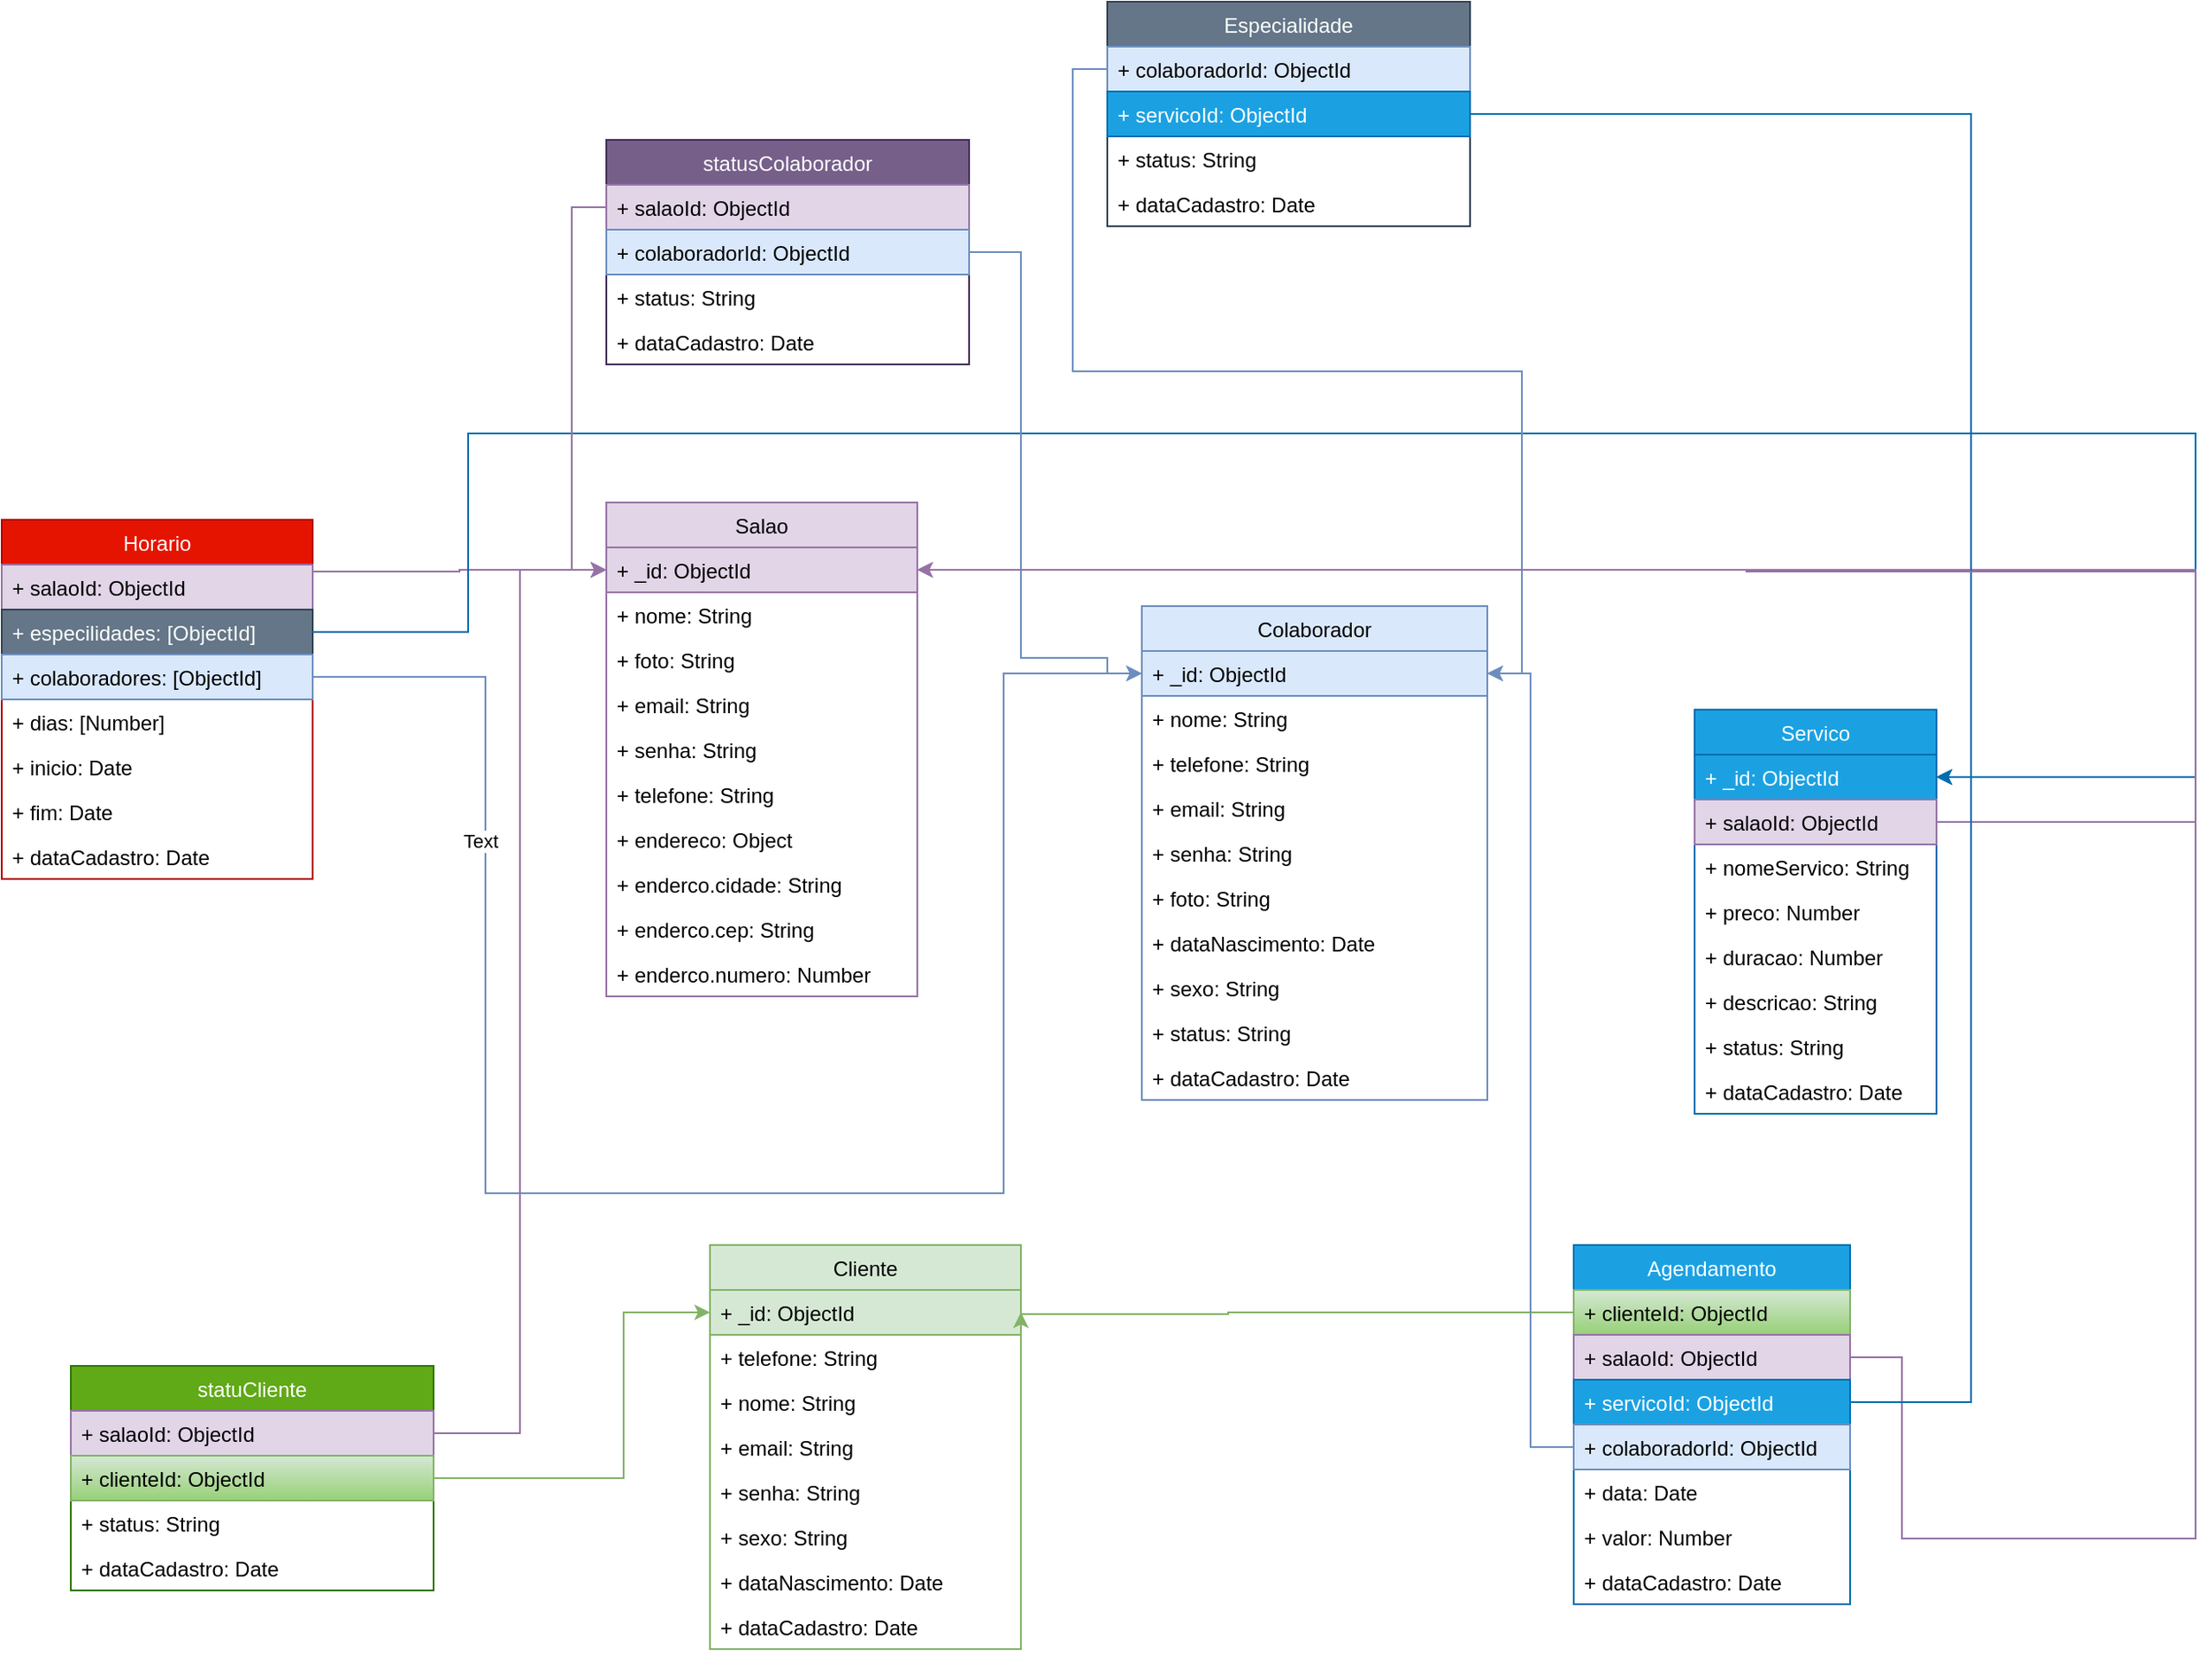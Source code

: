 <mxfile>
    <diagram id="EwVbsH7dW5KikCR3kVxV" name="Page-1">
        <mxGraphModel dx="1241" dy="1969" grid="1" gridSize="10" guides="1" tooltips="1" connect="1" arrows="1" fold="1" page="1" pageScale="1" pageWidth="827" pageHeight="1169" math="0" shadow="0">
            <root>
                <mxCell id="0"/>
                <mxCell id="1" parent="0"/>
                <mxCell id="p_25bIEe7p3wB8haiujU-1" value="Salao" style="swimlane;fontStyle=0;childLayout=stackLayout;horizontal=1;startSize=26;fillColor=#e1d5e7;horizontalStack=0;resizeParent=1;resizeParentMax=0;resizeLast=0;collapsible=1;marginBottom=0;strokeColor=#9673a6;" parent="1" vertex="1">
                    <mxGeometry x="-440" y="90" width="180" height="286" as="geometry"/>
                </mxCell>
                <mxCell id="p_25bIEe7p3wB8haiujU-2" value="+ _id: ObjectId" style="text;strokeColor=#9673a6;fillColor=#e1d5e7;align=left;verticalAlign=top;spacingLeft=4;spacingRight=4;overflow=hidden;rotatable=0;points=[[0,0.5],[1,0.5]];portConstraint=eastwest;" parent="p_25bIEe7p3wB8haiujU-1" vertex="1">
                    <mxGeometry y="26" width="180" height="26" as="geometry"/>
                </mxCell>
                <mxCell id="p_25bIEe7p3wB8haiujU-3" value="+ nome: String" style="text;strokeColor=none;fillColor=none;align=left;verticalAlign=top;spacingLeft=4;spacingRight=4;overflow=hidden;rotatable=0;points=[[0,0.5],[1,0.5]];portConstraint=eastwest;" parent="p_25bIEe7p3wB8haiujU-1" vertex="1">
                    <mxGeometry y="52" width="180" height="26" as="geometry"/>
                </mxCell>
                <mxCell id="p_25bIEe7p3wB8haiujU-4" value="+ foto: String" style="text;strokeColor=none;fillColor=none;align=left;verticalAlign=top;spacingLeft=4;spacingRight=4;overflow=hidden;rotatable=0;points=[[0,0.5],[1,0.5]];portConstraint=eastwest;" parent="p_25bIEe7p3wB8haiujU-1" vertex="1">
                    <mxGeometry y="78" width="180" height="26" as="geometry"/>
                </mxCell>
                <mxCell id="p_25bIEe7p3wB8haiujU-6" value="+ email: String" style="text;strokeColor=none;fillColor=none;align=left;verticalAlign=top;spacingLeft=4;spacingRight=4;overflow=hidden;rotatable=0;points=[[0,0.5],[1,0.5]];portConstraint=eastwest;" parent="p_25bIEe7p3wB8haiujU-1" vertex="1">
                    <mxGeometry y="104" width="180" height="26" as="geometry"/>
                </mxCell>
                <mxCell id="p_25bIEe7p3wB8haiujU-7" value="+ senha: String" style="text;strokeColor=none;fillColor=none;align=left;verticalAlign=top;spacingLeft=4;spacingRight=4;overflow=hidden;rotatable=0;points=[[0,0.5],[1,0.5]];portConstraint=eastwest;" parent="p_25bIEe7p3wB8haiujU-1" vertex="1">
                    <mxGeometry y="130" width="180" height="26" as="geometry"/>
                </mxCell>
                <mxCell id="p_25bIEe7p3wB8haiujU-8" value="+ telefone: String" style="text;strokeColor=none;fillColor=none;align=left;verticalAlign=top;spacingLeft=4;spacingRight=4;overflow=hidden;rotatable=0;points=[[0,0.5],[1,0.5]];portConstraint=eastwest;" parent="p_25bIEe7p3wB8haiujU-1" vertex="1">
                    <mxGeometry y="156" width="180" height="26" as="geometry"/>
                </mxCell>
                <mxCell id="p_25bIEe7p3wB8haiujU-9" value="+ endereco: Object" style="text;strokeColor=none;fillColor=none;align=left;verticalAlign=top;spacingLeft=4;spacingRight=4;overflow=hidden;rotatable=0;points=[[0,0.5],[1,0.5]];portConstraint=eastwest;" parent="p_25bIEe7p3wB8haiujU-1" vertex="1">
                    <mxGeometry y="182" width="180" height="26" as="geometry"/>
                </mxCell>
                <mxCell id="p_25bIEe7p3wB8haiujU-10" value="+ enderco.cidade: String" style="text;strokeColor=none;fillColor=none;align=left;verticalAlign=top;spacingLeft=4;spacingRight=4;overflow=hidden;rotatable=0;points=[[0,0.5],[1,0.5]];portConstraint=eastwest;" parent="p_25bIEe7p3wB8haiujU-1" vertex="1">
                    <mxGeometry y="208" width="180" height="26" as="geometry"/>
                </mxCell>
                <mxCell id="p_25bIEe7p3wB8haiujU-12" value="+ enderco.cep: String" style="text;strokeColor=none;fillColor=none;align=left;verticalAlign=top;spacingLeft=4;spacingRight=4;overflow=hidden;rotatable=0;points=[[0,0.5],[1,0.5]];portConstraint=eastwest;" parent="p_25bIEe7p3wB8haiujU-1" vertex="1">
                    <mxGeometry y="234" width="180" height="26" as="geometry"/>
                </mxCell>
                <mxCell id="p_25bIEe7p3wB8haiujU-13" value="+ enderco.numero: Number" style="text;strokeColor=none;fillColor=none;align=left;verticalAlign=top;spacingLeft=4;spacingRight=4;overflow=hidden;rotatable=0;points=[[0,0.5],[1,0.5]];portConstraint=eastwest;" parent="p_25bIEe7p3wB8haiujU-1" vertex="1">
                    <mxGeometry y="260" width="180" height="26" as="geometry"/>
                </mxCell>
                <mxCell id="p_25bIEe7p3wB8haiujU-18" value="Colaborador" style="swimlane;fontStyle=0;childLayout=stackLayout;horizontal=1;startSize=26;fillColor=#dae8fc;horizontalStack=0;resizeParent=1;resizeParentMax=0;resizeLast=0;collapsible=1;marginBottom=0;strokeColor=#6c8ebf;" parent="1" vertex="1">
                    <mxGeometry x="-130" y="150" width="200" height="286" as="geometry"/>
                </mxCell>
                <mxCell id="p_25bIEe7p3wB8haiujU-19" value="+ _id: ObjectId" style="text;strokeColor=#6c8ebf;fillColor=#dae8fc;align=left;verticalAlign=top;spacingLeft=4;spacingRight=4;overflow=hidden;rotatable=0;points=[[0,0.5],[1,0.5]];portConstraint=eastwest;" parent="p_25bIEe7p3wB8haiujU-18" vertex="1">
                    <mxGeometry y="26" width="200" height="26" as="geometry"/>
                </mxCell>
                <mxCell id="p_25bIEe7p3wB8haiujU-20" value="+ nome: String" style="text;strokeColor=none;fillColor=none;align=left;verticalAlign=top;spacingLeft=4;spacingRight=4;overflow=hidden;rotatable=0;points=[[0,0.5],[1,0.5]];portConstraint=eastwest;" parent="p_25bIEe7p3wB8haiujU-18" vertex="1">
                    <mxGeometry y="52" width="200" height="26" as="geometry"/>
                </mxCell>
                <mxCell id="p_25bIEe7p3wB8haiujU-21" value="+ telefone: String" style="text;strokeColor=none;fillColor=none;align=left;verticalAlign=top;spacingLeft=4;spacingRight=4;overflow=hidden;rotatable=0;points=[[0,0.5],[1,0.5]];portConstraint=eastwest;" parent="p_25bIEe7p3wB8haiujU-18" vertex="1">
                    <mxGeometry y="78" width="200" height="26" as="geometry"/>
                </mxCell>
                <mxCell id="p_25bIEe7p3wB8haiujU-22" value="+ email: String" style="text;strokeColor=none;fillColor=none;align=left;verticalAlign=top;spacingLeft=4;spacingRight=4;overflow=hidden;rotatable=0;points=[[0,0.5],[1,0.5]];portConstraint=eastwest;" parent="p_25bIEe7p3wB8haiujU-18" vertex="1">
                    <mxGeometry y="104" width="200" height="26" as="geometry"/>
                </mxCell>
                <mxCell id="p_25bIEe7p3wB8haiujU-23" value="+ senha: String" style="text;strokeColor=none;fillColor=none;align=left;verticalAlign=top;spacingLeft=4;spacingRight=4;overflow=hidden;rotatable=0;points=[[0,0.5],[1,0.5]];portConstraint=eastwest;" parent="p_25bIEe7p3wB8haiujU-18" vertex="1">
                    <mxGeometry y="130" width="200" height="26" as="geometry"/>
                </mxCell>
                <mxCell id="p_25bIEe7p3wB8haiujU-24" value="+ foto: String" style="text;strokeColor=none;fillColor=none;align=left;verticalAlign=top;spacingLeft=4;spacingRight=4;overflow=hidden;rotatable=0;points=[[0,0.5],[1,0.5]];portConstraint=eastwest;" parent="p_25bIEe7p3wB8haiujU-18" vertex="1">
                    <mxGeometry y="156" width="200" height="26" as="geometry"/>
                </mxCell>
                <mxCell id="p_25bIEe7p3wB8haiujU-25" value="+ dataNascimento: Date" style="text;strokeColor=none;fillColor=none;align=left;verticalAlign=top;spacingLeft=4;spacingRight=4;overflow=hidden;rotatable=0;points=[[0,0.5],[1,0.5]];portConstraint=eastwest;" parent="p_25bIEe7p3wB8haiujU-18" vertex="1">
                    <mxGeometry y="182" width="200" height="26" as="geometry"/>
                </mxCell>
                <mxCell id="p_25bIEe7p3wB8haiujU-26" value="+ sexo: String" style="text;strokeColor=none;fillColor=none;align=left;verticalAlign=top;spacingLeft=4;spacingRight=4;overflow=hidden;rotatable=0;points=[[0,0.5],[1,0.5]];portConstraint=eastwest;" parent="p_25bIEe7p3wB8haiujU-18" vertex="1">
                    <mxGeometry y="208" width="200" height="26" as="geometry"/>
                </mxCell>
                <mxCell id="p_25bIEe7p3wB8haiujU-27" value="+ status: String" style="text;strokeColor=none;fillColor=none;align=left;verticalAlign=top;spacingLeft=4;spacingRight=4;overflow=hidden;rotatable=0;points=[[0,0.5],[1,0.5]];portConstraint=eastwest;" parent="p_25bIEe7p3wB8haiujU-18" vertex="1">
                    <mxGeometry y="234" width="200" height="26" as="geometry"/>
                </mxCell>
                <mxCell id="p_25bIEe7p3wB8haiujU-36" value="+ dataCadastro: Date" style="text;strokeColor=none;fillColor=none;align=left;verticalAlign=top;spacingLeft=4;spacingRight=4;overflow=hidden;rotatable=0;points=[[0,0.5],[1,0.5]];portConstraint=eastwest;" parent="p_25bIEe7p3wB8haiujU-18" vertex="1">
                    <mxGeometry y="260" width="200" height="26" as="geometry"/>
                </mxCell>
                <mxCell id="p_25bIEe7p3wB8haiujU-38" value="Servico" style="swimlane;fontStyle=0;childLayout=stackLayout;horizontal=1;startSize=26;fillColor=#1ba1e2;horizontalStack=0;resizeParent=1;resizeParentMax=0;resizeLast=0;collapsible=1;marginBottom=0;strokeColor=#006EAF;fontColor=#ffffff;" parent="1" vertex="1">
                    <mxGeometry x="190" y="210" width="140" height="234" as="geometry"/>
                </mxCell>
                <mxCell id="p_25bIEe7p3wB8haiujU-39" value="+ _id: ObjectId" style="text;strokeColor=#006EAF;fillColor=#1ba1e2;align=left;verticalAlign=top;spacingLeft=4;spacingRight=4;overflow=hidden;rotatable=0;points=[[0,0.5],[1,0.5]];portConstraint=eastwest;fontColor=#ffffff;" parent="p_25bIEe7p3wB8haiujU-38" vertex="1">
                    <mxGeometry y="26" width="140" height="26" as="geometry"/>
                </mxCell>
                <mxCell id="p_25bIEe7p3wB8haiujU-40" value="+ salaoId: ObjectId" style="text;strokeColor=#9673a6;fillColor=#e1d5e7;align=left;verticalAlign=top;spacingLeft=4;spacingRight=4;overflow=hidden;rotatable=0;points=[[0,0.5],[1,0.5]];portConstraint=eastwest;" parent="p_25bIEe7p3wB8haiujU-38" vertex="1">
                    <mxGeometry y="52" width="140" height="26" as="geometry"/>
                </mxCell>
                <mxCell id="p_25bIEe7p3wB8haiujU-41" value="+ nomeServico: String" style="text;strokeColor=none;fillColor=none;align=left;verticalAlign=top;spacingLeft=4;spacingRight=4;overflow=hidden;rotatable=0;points=[[0,0.5],[1,0.5]];portConstraint=eastwest;" parent="p_25bIEe7p3wB8haiujU-38" vertex="1">
                    <mxGeometry y="78" width="140" height="26" as="geometry"/>
                </mxCell>
                <mxCell id="p_25bIEe7p3wB8haiujU-42" value="+ preco: Number" style="text;strokeColor=none;fillColor=none;align=left;verticalAlign=top;spacingLeft=4;spacingRight=4;overflow=hidden;rotatable=0;points=[[0,0.5],[1,0.5]];portConstraint=eastwest;" parent="p_25bIEe7p3wB8haiujU-38" vertex="1">
                    <mxGeometry y="104" width="140" height="26" as="geometry"/>
                </mxCell>
                <mxCell id="p_25bIEe7p3wB8haiujU-43" value="+ duracao: Number" style="text;strokeColor=none;fillColor=none;align=left;verticalAlign=top;spacingLeft=4;spacingRight=4;overflow=hidden;rotatable=0;points=[[0,0.5],[1,0.5]];portConstraint=eastwest;" parent="p_25bIEe7p3wB8haiujU-38" vertex="1">
                    <mxGeometry y="130" width="140" height="26" as="geometry"/>
                </mxCell>
                <mxCell id="p_25bIEe7p3wB8haiujU-46" value="+ descricao: String" style="text;strokeColor=none;fillColor=none;align=left;verticalAlign=top;spacingLeft=4;spacingRight=4;overflow=hidden;rotatable=0;points=[[0,0.5],[1,0.5]];portConstraint=eastwest;" parent="p_25bIEe7p3wB8haiujU-38" vertex="1">
                    <mxGeometry y="156" width="140" height="26" as="geometry"/>
                </mxCell>
                <mxCell id="p_25bIEe7p3wB8haiujU-47" value="+ status: String" style="text;strokeColor=none;fillColor=none;align=left;verticalAlign=top;spacingLeft=4;spacingRight=4;overflow=hidden;rotatable=0;points=[[0,0.5],[1,0.5]];portConstraint=eastwest;" parent="p_25bIEe7p3wB8haiujU-38" vertex="1">
                    <mxGeometry y="182" width="140" height="26" as="geometry"/>
                </mxCell>
                <mxCell id="p_25bIEe7p3wB8haiujU-48" value="+ dataCadastro: Date" style="text;strokeColor=none;fillColor=none;align=left;verticalAlign=top;spacingLeft=4;spacingRight=4;overflow=hidden;rotatable=0;points=[[0,0.5],[1,0.5]];portConstraint=eastwest;" parent="p_25bIEe7p3wB8haiujU-38" vertex="1">
                    <mxGeometry y="208" width="140" height="26" as="geometry"/>
                </mxCell>
                <mxCell id="p_25bIEe7p3wB8haiujU-49" value="Horario" style="swimlane;fontStyle=0;childLayout=stackLayout;horizontal=1;startSize=26;fillColor=#e51400;horizontalStack=0;resizeParent=1;resizeParentMax=0;resizeLast=0;collapsible=1;marginBottom=0;strokeColor=#B20000;fontColor=#ffffff;" parent="1" vertex="1">
                    <mxGeometry x="-790" y="100" width="180" height="208" as="geometry"/>
                </mxCell>
                <mxCell id="p_25bIEe7p3wB8haiujU-50" value="+ salaoId: ObjectId" style="text;strokeColor=#9673a6;fillColor=#e1d5e7;align=left;verticalAlign=top;spacingLeft=4;spacingRight=4;overflow=hidden;rotatable=0;points=[[0,0.5],[1,0.5]];portConstraint=eastwest;" parent="p_25bIEe7p3wB8haiujU-49" vertex="1">
                    <mxGeometry y="26" width="180" height="26" as="geometry"/>
                </mxCell>
                <mxCell id="p_25bIEe7p3wB8haiujU-51" value="+ especilidades: [ObjectId]" style="text;strokeColor=#314354;fillColor=#647687;align=left;verticalAlign=top;spacingLeft=4;spacingRight=4;overflow=hidden;rotatable=0;points=[[0,0.5],[1,0.5]];portConstraint=eastwest;fontColor=#ffffff;" parent="p_25bIEe7p3wB8haiujU-49" vertex="1">
                    <mxGeometry y="52" width="180" height="26" as="geometry"/>
                </mxCell>
                <mxCell id="p_25bIEe7p3wB8haiujU-52" value="+ colaboradores: [ObjectId]" style="text;strokeColor=#6c8ebf;fillColor=#dae8fc;align=left;verticalAlign=top;spacingLeft=4;spacingRight=4;overflow=hidden;rotatable=0;points=[[0,0.5],[1,0.5]];portConstraint=eastwest;" parent="p_25bIEe7p3wB8haiujU-49" vertex="1">
                    <mxGeometry y="78" width="180" height="26" as="geometry"/>
                </mxCell>
                <mxCell id="p_25bIEe7p3wB8haiujU-53" value="+ dias: [Number]" style="text;strokeColor=none;fillColor=none;align=left;verticalAlign=top;spacingLeft=4;spacingRight=4;overflow=hidden;rotatable=0;points=[[0,0.5],[1,0.5]];portConstraint=eastwest;" parent="p_25bIEe7p3wB8haiujU-49" vertex="1">
                    <mxGeometry y="104" width="180" height="26" as="geometry"/>
                </mxCell>
                <mxCell id="p_25bIEe7p3wB8haiujU-54" value="+ inicio: Date" style="text;strokeColor=none;fillColor=none;align=left;verticalAlign=top;spacingLeft=4;spacingRight=4;overflow=hidden;rotatable=0;points=[[0,0.5],[1,0.5]];portConstraint=eastwest;" parent="p_25bIEe7p3wB8haiujU-49" vertex="1">
                    <mxGeometry y="130" width="180" height="26" as="geometry"/>
                </mxCell>
                <mxCell id="p_25bIEe7p3wB8haiujU-55" value="+ fim: Date" style="text;strokeColor=none;fillColor=none;align=left;verticalAlign=top;spacingLeft=4;spacingRight=4;overflow=hidden;rotatable=0;points=[[0,0.5],[1,0.5]];portConstraint=eastwest;" parent="p_25bIEe7p3wB8haiujU-49" vertex="1">
                    <mxGeometry y="156" width="180" height="26" as="geometry"/>
                </mxCell>
                <mxCell id="p_25bIEe7p3wB8haiujU-56" value="+ dataCadastro: Date" style="text;strokeColor=none;fillColor=none;align=left;verticalAlign=top;spacingLeft=4;spacingRight=4;overflow=hidden;rotatable=0;points=[[0,0.5],[1,0.5]];portConstraint=eastwest;" parent="p_25bIEe7p3wB8haiujU-49" vertex="1">
                    <mxGeometry y="182" width="180" height="26" as="geometry"/>
                </mxCell>
                <mxCell id="p_25bIEe7p3wB8haiujU-58" style="edgeStyle=orthogonalEdgeStyle;rounded=0;orthogonalLoop=1;jettySize=auto;html=1;exitX=1;exitY=0.5;exitDx=0;exitDy=0;entryX=0;entryY=0.5;entryDx=0;entryDy=0;fillColor=#e1d5e7;strokeColor=#9673a6;" parent="1" source="p_25bIEe7p3wB8haiujU-50" target="p_25bIEe7p3wB8haiujU-2" edge="1">
                    <mxGeometry relative="1" as="geometry">
                        <Array as="points">
                            <mxPoint x="-610" y="130"/>
                            <mxPoint x="-525" y="130"/>
                        </Array>
                    </mxGeometry>
                </mxCell>
                <mxCell id="p_25bIEe7p3wB8haiujU-59" style="edgeStyle=orthogonalEdgeStyle;rounded=0;orthogonalLoop=1;jettySize=auto;html=1;exitX=1;exitY=0.5;exitDx=0;exitDy=0;fillColor=#1ba1e2;strokeColor=#006EAF;" parent="1" source="p_25bIEe7p3wB8haiujU-51" target="p_25bIEe7p3wB8haiujU-39" edge="1">
                    <mxGeometry relative="1" as="geometry">
                        <Array as="points">
                            <mxPoint x="-520" y="165"/>
                            <mxPoint x="-520" y="50"/>
                            <mxPoint x="480" y="50"/>
                            <mxPoint x="480" y="249"/>
                        </Array>
                        <mxPoint x="330" y="249" as="targetPoint"/>
                    </mxGeometry>
                </mxCell>
                <mxCell id="p_25bIEe7p3wB8haiujU-60" style="edgeStyle=orthogonalEdgeStyle;rounded=0;orthogonalLoop=1;jettySize=auto;html=1;exitX=1;exitY=0.5;exitDx=0;exitDy=0;entryX=0;entryY=0.5;entryDx=0;entryDy=0;fillColor=#dae8fc;strokeColor=#6c8ebf;" parent="1" source="p_25bIEe7p3wB8haiujU-52" target="p_25bIEe7p3wB8haiujU-19" edge="1">
                    <mxGeometry relative="1" as="geometry">
                        <Array as="points">
                            <mxPoint x="-510" y="191"/>
                            <mxPoint x="-510" y="490"/>
                            <mxPoint x="-210" y="490"/>
                            <mxPoint x="-210" y="189"/>
                        </Array>
                    </mxGeometry>
                </mxCell>
                <mxCell id="33FXc2cakq6Kvo1XXOTE-9" value="Text" style="edgeLabel;html=1;align=center;verticalAlign=middle;resizable=0;points=[];" parent="p_25bIEe7p3wB8haiujU-60" vertex="1" connectable="0">
                    <mxGeometry x="-0.64" y="-3" relative="1" as="geometry">
                        <mxPoint as="offset"/>
                    </mxGeometry>
                </mxCell>
                <mxCell id="p_25bIEe7p3wB8haiujU-61" style="edgeStyle=orthogonalEdgeStyle;rounded=0;orthogonalLoop=1;jettySize=auto;html=1;entryX=1;entryY=0.5;entryDx=0;entryDy=0;fillColor=#e1d5e7;strokeColor=#9673a6;exitX=1;exitY=0.5;exitDx=0;exitDy=0;" parent="1" source="p_25bIEe7p3wB8haiujU-40" target="p_25bIEe7p3wB8haiujU-2" edge="1">
                    <mxGeometry relative="1" as="geometry">
                        <Array as="points">
                            <mxPoint x="480" y="275"/>
                            <mxPoint x="480" y="129"/>
                        </Array>
                        <mxPoint x="380" y="290" as="sourcePoint"/>
                    </mxGeometry>
                </mxCell>
                <mxCell id="p_25bIEe7p3wB8haiujU-62" value="statusColaborador" style="swimlane;fontStyle=0;childLayout=stackLayout;horizontal=1;startSize=26;fillColor=#76608a;horizontalStack=0;resizeParent=1;resizeParentMax=0;resizeLast=0;collapsible=1;marginBottom=0;fontColor=#ffffff;strokeColor=#432D57;" parent="1" vertex="1">
                    <mxGeometry x="-440" y="-120" width="210" height="130" as="geometry"/>
                </mxCell>
                <mxCell id="p_25bIEe7p3wB8haiujU-63" value="+ salaoId: ObjectId" style="text;strokeColor=#9673a6;fillColor=#e1d5e7;align=left;verticalAlign=top;spacingLeft=4;spacingRight=4;overflow=hidden;rotatable=0;points=[[0,0.5],[1,0.5]];portConstraint=eastwest;" parent="p_25bIEe7p3wB8haiujU-62" vertex="1">
                    <mxGeometry y="26" width="210" height="26" as="geometry"/>
                </mxCell>
                <mxCell id="p_25bIEe7p3wB8haiujU-64" value="+ colaboradorId: ObjectId" style="text;strokeColor=#6c8ebf;fillColor=#dae8fc;align=left;verticalAlign=top;spacingLeft=4;spacingRight=4;overflow=hidden;rotatable=0;points=[[0,0.5],[1,0.5]];portConstraint=eastwest;" parent="p_25bIEe7p3wB8haiujU-62" vertex="1">
                    <mxGeometry y="52" width="210" height="26" as="geometry"/>
                </mxCell>
                <mxCell id="p_25bIEe7p3wB8haiujU-65" value="+ status: String" style="text;strokeColor=none;fillColor=none;align=left;verticalAlign=top;spacingLeft=4;spacingRight=4;overflow=hidden;rotatable=0;points=[[0,0.5],[1,0.5]];portConstraint=eastwest;" parent="p_25bIEe7p3wB8haiujU-62" vertex="1">
                    <mxGeometry y="78" width="210" height="26" as="geometry"/>
                </mxCell>
                <mxCell id="p_25bIEe7p3wB8haiujU-67" value="+ dataCadastro: Date" style="text;strokeColor=none;fillColor=none;align=left;verticalAlign=top;spacingLeft=4;spacingRight=4;overflow=hidden;rotatable=0;points=[[0,0.5],[1,0.5]];portConstraint=eastwest;" parent="p_25bIEe7p3wB8haiujU-62" vertex="1">
                    <mxGeometry y="104" width="210" height="26" as="geometry"/>
                </mxCell>
                <mxCell id="p_25bIEe7p3wB8haiujU-68" style="edgeStyle=orthogonalEdgeStyle;rounded=0;orthogonalLoop=1;jettySize=auto;html=1;exitX=0;exitY=0.5;exitDx=0;exitDy=0;entryX=0;entryY=0.5;entryDx=0;entryDy=0;fillColor=#e1d5e7;strokeColor=#9673a6;" parent="1" source="p_25bIEe7p3wB8haiujU-63" target="p_25bIEe7p3wB8haiujU-2" edge="1">
                    <mxGeometry relative="1" as="geometry"/>
                </mxCell>
                <mxCell id="p_25bIEe7p3wB8haiujU-69" style="edgeStyle=orthogonalEdgeStyle;rounded=0;orthogonalLoop=1;jettySize=auto;html=1;exitX=1;exitY=0.5;exitDx=0;exitDy=0;entryX=0;entryY=0.5;entryDx=0;entryDy=0;fillColor=#dae8fc;strokeColor=#6c8ebf;" parent="1" source="p_25bIEe7p3wB8haiujU-62" target="p_25bIEe7p3wB8haiujU-19" edge="1">
                    <mxGeometry relative="1" as="geometry">
                        <Array as="points">
                            <mxPoint x="-200" y="-55"/>
                            <mxPoint x="-200" y="180"/>
                            <mxPoint x="-150" y="180"/>
                        </Array>
                    </mxGeometry>
                </mxCell>
                <mxCell id="p_25bIEe7p3wB8haiujU-70" value="Especialidade" style="swimlane;fontStyle=0;childLayout=stackLayout;horizontal=1;startSize=26;fillColor=#647687;horizontalStack=0;resizeParent=1;resizeParentMax=0;resizeLast=0;collapsible=1;marginBottom=0;fontColor=#ffffff;strokeColor=#314354;" parent="1" vertex="1">
                    <mxGeometry x="-150" y="-200" width="210" height="130" as="geometry"/>
                </mxCell>
                <mxCell id="p_25bIEe7p3wB8haiujU-71" value="+ colaboradorId: ObjectId" style="text;strokeColor=#6c8ebf;fillColor=#dae8fc;align=left;verticalAlign=top;spacingLeft=4;spacingRight=4;overflow=hidden;rotatable=0;points=[[0,0.5],[1,0.5]];portConstraint=eastwest;" parent="p_25bIEe7p3wB8haiujU-70" vertex="1">
                    <mxGeometry y="26" width="210" height="26" as="geometry"/>
                </mxCell>
                <mxCell id="p_25bIEe7p3wB8haiujU-72" value="+ servicoId: ObjectId" style="text;strokeColor=#006EAF;fillColor=#1ba1e2;align=left;verticalAlign=top;spacingLeft=4;spacingRight=4;overflow=hidden;rotatable=0;points=[[0,0.5],[1,0.5]];portConstraint=eastwest;fontColor=#ffffff;" parent="p_25bIEe7p3wB8haiujU-70" vertex="1">
                    <mxGeometry y="52" width="210" height="26" as="geometry"/>
                </mxCell>
                <mxCell id="p_25bIEe7p3wB8haiujU-73" value="+ status: String" style="text;strokeColor=none;fillColor=none;align=left;verticalAlign=top;spacingLeft=4;spacingRight=4;overflow=hidden;rotatable=0;points=[[0,0.5],[1,0.5]];portConstraint=eastwest;" parent="p_25bIEe7p3wB8haiujU-70" vertex="1">
                    <mxGeometry y="78" width="210" height="26" as="geometry"/>
                </mxCell>
                <mxCell id="p_25bIEe7p3wB8haiujU-74" value="+ dataCadastro: Date" style="text;strokeColor=none;fillColor=none;align=left;verticalAlign=top;spacingLeft=4;spacingRight=4;overflow=hidden;rotatable=0;points=[[0,0.5],[1,0.5]];portConstraint=eastwest;" parent="p_25bIEe7p3wB8haiujU-70" vertex="1">
                    <mxGeometry y="104" width="210" height="26" as="geometry"/>
                </mxCell>
                <mxCell id="p_25bIEe7p3wB8haiujU-75" style="edgeStyle=orthogonalEdgeStyle;rounded=0;orthogonalLoop=1;jettySize=auto;html=1;exitX=0;exitY=0.5;exitDx=0;exitDy=0;entryX=1;entryY=0.5;entryDx=0;entryDy=0;fillColor=#dae8fc;strokeColor=#6c8ebf;" parent="1" source="p_25bIEe7p3wB8haiujU-71" target="p_25bIEe7p3wB8haiujU-19" edge="1">
                    <mxGeometry relative="1" as="geometry"/>
                </mxCell>
                <mxCell id="p_25bIEe7p3wB8haiujU-76" style="edgeStyle=orthogonalEdgeStyle;rounded=0;orthogonalLoop=1;jettySize=auto;html=1;exitX=1;exitY=0.5;exitDx=0;exitDy=0;entryX=1;entryY=0.5;entryDx=0;entryDy=0;fillColor=#1ba1e2;strokeColor=#006EAF;" parent="1" source="p_25bIEe7p3wB8haiujU-72" target="p_25bIEe7p3wB8haiujU-39" edge="1">
                    <mxGeometry relative="1" as="geometry"/>
                </mxCell>
                <mxCell id="p_25bIEe7p3wB8haiujU-81" value="Cliente" style="swimlane;fontStyle=0;childLayout=stackLayout;horizontal=1;startSize=26;fillColor=#d5e8d4;horizontalStack=0;resizeParent=1;resizeParentMax=0;resizeLast=0;collapsible=1;marginBottom=0;strokeColor=#82b366;" parent="1" vertex="1">
                    <mxGeometry x="-380" y="520" width="180" height="234" as="geometry"/>
                </mxCell>
                <mxCell id="p_25bIEe7p3wB8haiujU-82" value="+ _id: ObjectId" style="text;strokeColor=#82b366;fillColor=#d5e8d4;align=left;verticalAlign=top;spacingLeft=4;spacingRight=4;overflow=hidden;rotatable=0;points=[[0,0.5],[1,0.5]];portConstraint=eastwest;" parent="p_25bIEe7p3wB8haiujU-81" vertex="1">
                    <mxGeometry y="26" width="180" height="26" as="geometry"/>
                </mxCell>
                <mxCell id="p_25bIEe7p3wB8haiujU-84" value="+ telefone: String" style="text;strokeColor=none;fillColor=none;align=left;verticalAlign=top;spacingLeft=4;spacingRight=4;overflow=hidden;rotatable=0;points=[[0,0.5],[1,0.5]];portConstraint=eastwest;" parent="p_25bIEe7p3wB8haiujU-81" vertex="1">
                    <mxGeometry y="52" width="180" height="26" as="geometry"/>
                </mxCell>
                <mxCell id="p_25bIEe7p3wB8haiujU-83" value="+ nome: String" style="text;strokeColor=none;fillColor=none;align=left;verticalAlign=top;spacingLeft=4;spacingRight=4;overflow=hidden;rotatable=0;points=[[0,0.5],[1,0.5]];portConstraint=eastwest;" parent="p_25bIEe7p3wB8haiujU-81" vertex="1">
                    <mxGeometry y="78" width="180" height="26" as="geometry"/>
                </mxCell>
                <mxCell id="p_25bIEe7p3wB8haiujU-91" value="+ email: String" style="text;strokeColor=none;fillColor=none;align=left;verticalAlign=top;spacingLeft=4;spacingRight=4;overflow=hidden;rotatable=0;points=[[0,0.5],[1,0.5]];portConstraint=eastwest;" parent="p_25bIEe7p3wB8haiujU-81" vertex="1">
                    <mxGeometry y="104" width="180" height="26" as="geometry"/>
                </mxCell>
                <mxCell id="p_25bIEe7p3wB8haiujU-92" value="+ senha: String" style="text;strokeColor=none;fillColor=none;align=left;verticalAlign=top;spacingLeft=4;spacingRight=4;overflow=hidden;rotatable=0;points=[[0,0.5],[1,0.5]];portConstraint=eastwest;" parent="p_25bIEe7p3wB8haiujU-81" vertex="1">
                    <mxGeometry y="130" width="180" height="26" as="geometry"/>
                </mxCell>
                <mxCell id="p_25bIEe7p3wB8haiujU-95" value="+ sexo: String" style="text;strokeColor=none;fillColor=none;align=left;verticalAlign=top;spacingLeft=4;spacingRight=4;overflow=hidden;rotatable=0;points=[[0,0.5],[1,0.5]];portConstraint=eastwest;" parent="p_25bIEe7p3wB8haiujU-81" vertex="1">
                    <mxGeometry y="156" width="180" height="26" as="geometry"/>
                </mxCell>
                <mxCell id="p_25bIEe7p3wB8haiujU-94" value="+ dataNascimento: Date" style="text;strokeColor=none;fillColor=none;align=left;verticalAlign=top;spacingLeft=4;spacingRight=4;overflow=hidden;rotatable=0;points=[[0,0.5],[1,0.5]];portConstraint=eastwest;" parent="p_25bIEe7p3wB8haiujU-81" vertex="1">
                    <mxGeometry y="182" width="180" height="26" as="geometry"/>
                </mxCell>
                <mxCell id="p_25bIEe7p3wB8haiujU-106" value="+ dataCadastro: Date" style="text;strokeColor=none;fillColor=none;align=left;verticalAlign=top;spacingLeft=4;spacingRight=4;overflow=hidden;rotatable=0;points=[[0,0.5],[1,0.5]];portConstraint=eastwest;" parent="p_25bIEe7p3wB8haiujU-81" vertex="1">
                    <mxGeometry y="208" width="180" height="26" as="geometry"/>
                </mxCell>
                <mxCell id="p_25bIEe7p3wB8haiujU-107" value="statuCliente" style="swimlane;fontStyle=0;childLayout=stackLayout;horizontal=1;startSize=26;fillColor=#60a917;horizontalStack=0;resizeParent=1;resizeParentMax=0;resizeLast=0;collapsible=1;marginBottom=0;fontColor=#ffffff;strokeColor=#2D7600;" parent="1" vertex="1">
                    <mxGeometry x="-750" y="590" width="210" height="130" as="geometry"/>
                </mxCell>
                <mxCell id="p_25bIEe7p3wB8haiujU-108" value="+ salaoId: ObjectId" style="text;strokeColor=#9673a6;fillColor=#e1d5e7;align=left;verticalAlign=top;spacingLeft=4;spacingRight=4;overflow=hidden;rotatable=0;points=[[0,0.5],[1,0.5]];portConstraint=eastwest;" parent="p_25bIEe7p3wB8haiujU-107" vertex="1">
                    <mxGeometry y="26" width="210" height="26" as="geometry"/>
                </mxCell>
                <mxCell id="p_25bIEe7p3wB8haiujU-109" value="+ clienteId: ObjectId" style="text;strokeColor=#82b366;fillColor=#d5e8d4;align=left;verticalAlign=top;spacingLeft=4;spacingRight=4;overflow=hidden;rotatable=0;points=[[0,0.5],[1,0.5]];portConstraint=eastwest;gradientColor=#97d077;" parent="p_25bIEe7p3wB8haiujU-107" vertex="1">
                    <mxGeometry y="52" width="210" height="26" as="geometry"/>
                </mxCell>
                <mxCell id="p_25bIEe7p3wB8haiujU-110" value="+ status: String" style="text;strokeColor=none;fillColor=none;align=left;verticalAlign=top;spacingLeft=4;spacingRight=4;overflow=hidden;rotatable=0;points=[[0,0.5],[1,0.5]];portConstraint=eastwest;" parent="p_25bIEe7p3wB8haiujU-107" vertex="1">
                    <mxGeometry y="78" width="210" height="26" as="geometry"/>
                </mxCell>
                <mxCell id="p_25bIEe7p3wB8haiujU-111" value="+ dataCadastro: Date" style="text;strokeColor=none;fillColor=none;align=left;verticalAlign=top;spacingLeft=4;spacingRight=4;overflow=hidden;rotatable=0;points=[[0,0.5],[1,0.5]];portConstraint=eastwest;" parent="p_25bIEe7p3wB8haiujU-107" vertex="1">
                    <mxGeometry y="104" width="210" height="26" as="geometry"/>
                </mxCell>
                <mxCell id="p_25bIEe7p3wB8haiujU-112" style="edgeStyle=orthogonalEdgeStyle;rounded=0;orthogonalLoop=1;jettySize=auto;html=1;exitX=1;exitY=0.5;exitDx=0;exitDy=0;entryX=0;entryY=0.5;entryDx=0;entryDy=0;fillColor=#d5e8d4;strokeColor=#82b366;" parent="1" source="p_25bIEe7p3wB8haiujU-109" target="p_25bIEe7p3wB8haiujU-82" edge="1">
                    <mxGeometry relative="1" as="geometry">
                        <Array as="points">
                            <mxPoint x="-430" y="655"/>
                            <mxPoint x="-430" y="559"/>
                        </Array>
                    </mxGeometry>
                </mxCell>
                <mxCell id="p_25bIEe7p3wB8haiujU-113" style="edgeStyle=orthogonalEdgeStyle;rounded=0;orthogonalLoop=1;jettySize=auto;html=1;exitX=1;exitY=0.5;exitDx=0;exitDy=0;entryX=0;entryY=0.5;entryDx=0;entryDy=0;fillColor=#e1d5e7;strokeColor=#9673a6;" parent="1" source="p_25bIEe7p3wB8haiujU-108" target="p_25bIEe7p3wB8haiujU-2" edge="1">
                    <mxGeometry relative="1" as="geometry"/>
                </mxCell>
                <mxCell id="p_25bIEe7p3wB8haiujU-114" value="Agendamento" style="swimlane;fontStyle=0;childLayout=stackLayout;horizontal=1;startSize=26;fillColor=#1ba1e2;horizontalStack=0;resizeParent=1;resizeParentMax=0;resizeLast=0;collapsible=1;marginBottom=0;strokeColor=#006EAF;fontColor=#ffffff;" parent="1" vertex="1">
                    <mxGeometry x="120" y="520" width="160" height="208" as="geometry"/>
                </mxCell>
                <mxCell id="p_25bIEe7p3wB8haiujU-115" value="+ clienteId: ObjectId" style="text;strokeColor=#82b366;fillColor=#d5e8d4;align=left;verticalAlign=top;spacingLeft=4;spacingRight=4;overflow=hidden;rotatable=0;points=[[0,0.5],[1,0.5]];portConstraint=eastwest;gradientColor=#97d077;" parent="p_25bIEe7p3wB8haiujU-114" vertex="1">
                    <mxGeometry y="26" width="160" height="26" as="geometry"/>
                </mxCell>
                <mxCell id="p_25bIEe7p3wB8haiujU-116" value="+ salaoId: ObjectId" style="text;strokeColor=#9673a6;fillColor=#e1d5e7;align=left;verticalAlign=top;spacingLeft=4;spacingRight=4;overflow=hidden;rotatable=0;points=[[0,0.5],[1,0.5]];portConstraint=eastwest;" parent="p_25bIEe7p3wB8haiujU-114" vertex="1">
                    <mxGeometry y="52" width="160" height="26" as="geometry"/>
                </mxCell>
                <mxCell id="p_25bIEe7p3wB8haiujU-117" value="+ servicoId: ObjectId" style="text;strokeColor=#006EAF;fillColor=#1ba1e2;align=left;verticalAlign=top;spacingLeft=4;spacingRight=4;overflow=hidden;rotatable=0;points=[[0,0.5],[1,0.5]];portConstraint=eastwest;fontColor=#ffffff;" parent="p_25bIEe7p3wB8haiujU-114" vertex="1">
                    <mxGeometry y="78" width="160" height="26" as="geometry"/>
                </mxCell>
                <mxCell id="p_25bIEe7p3wB8haiujU-118" value="+ colaboradorId: ObjectId" style="text;strokeColor=#6c8ebf;fillColor=#dae8fc;align=left;verticalAlign=top;spacingLeft=4;spacingRight=4;overflow=hidden;rotatable=0;points=[[0,0.5],[1,0.5]];portConstraint=eastwest;" parent="p_25bIEe7p3wB8haiujU-114" vertex="1">
                    <mxGeometry y="104" width="160" height="26" as="geometry"/>
                </mxCell>
                <mxCell id="p_25bIEe7p3wB8haiujU-119" value="+ data: Date" style="text;strokeColor=none;fillColor=none;align=left;verticalAlign=top;spacingLeft=4;spacingRight=4;overflow=hidden;rotatable=0;points=[[0,0.5],[1,0.5]];portConstraint=eastwest;" parent="p_25bIEe7p3wB8haiujU-114" vertex="1">
                    <mxGeometry y="130" width="160" height="26" as="geometry"/>
                </mxCell>
                <mxCell id="p_25bIEe7p3wB8haiujU-121" value="+ valor: Number" style="text;strokeColor=none;fillColor=none;align=left;verticalAlign=top;spacingLeft=4;spacingRight=4;overflow=hidden;rotatable=0;points=[[0,0.5],[1,0.5]];portConstraint=eastwest;" parent="p_25bIEe7p3wB8haiujU-114" vertex="1">
                    <mxGeometry y="156" width="160" height="26" as="geometry"/>
                </mxCell>
                <mxCell id="p_25bIEe7p3wB8haiujU-123" value="+ dataCadastro: Date" style="text;strokeColor=none;fillColor=none;align=left;verticalAlign=top;spacingLeft=4;spacingRight=4;overflow=hidden;rotatable=0;points=[[0,0.5],[1,0.5]];portConstraint=eastwest;" parent="p_25bIEe7p3wB8haiujU-114" vertex="1">
                    <mxGeometry y="182" width="160" height="26" as="geometry"/>
                </mxCell>
                <mxCell id="p_25bIEe7p3wB8haiujU-124" style="edgeStyle=orthogonalEdgeStyle;rounded=0;orthogonalLoop=1;jettySize=auto;html=1;exitX=0;exitY=0.5;exitDx=0;exitDy=0;entryX=1;entryY=0.5;entryDx=0;entryDy=0;fillColor=#d5e8d4;strokeColor=#82b366;" parent="1" source="p_25bIEe7p3wB8haiujU-115" target="p_25bIEe7p3wB8haiujU-82" edge="1">
                    <mxGeometry relative="1" as="geometry">
                        <Array as="points">
                            <mxPoint x="-80" y="559"/>
                            <mxPoint x="-200" y="560"/>
                        </Array>
                    </mxGeometry>
                </mxCell>
                <mxCell id="p_25bIEe7p3wB8haiujU-125" style="edgeStyle=orthogonalEdgeStyle;rounded=0;orthogonalLoop=1;jettySize=auto;html=1;exitX=1;exitY=0.5;exitDx=0;exitDy=0;entryX=1;entryY=0.5;entryDx=0;entryDy=0;fillColor=#e1d5e7;strokeColor=#9673a6;" parent="1" source="p_25bIEe7p3wB8haiujU-116" target="p_25bIEe7p3wB8haiujU-2" edge="1">
                    <mxGeometry relative="1" as="geometry">
                        <Array as="points">
                            <mxPoint x="310" y="585"/>
                            <mxPoint x="310" y="690"/>
                            <mxPoint x="480" y="690"/>
                            <mxPoint x="480" y="130"/>
                            <mxPoint x="220" y="130"/>
                            <mxPoint x="220" y="129"/>
                        </Array>
                    </mxGeometry>
                </mxCell>
                <mxCell id="p_25bIEe7p3wB8haiujU-126" style="edgeStyle=orthogonalEdgeStyle;rounded=0;orthogonalLoop=1;jettySize=auto;html=1;exitX=1;exitY=0.5;exitDx=0;exitDy=0;entryX=1;entryY=0.5;entryDx=0;entryDy=0;fillColor=#1ba1e2;strokeColor=#006EAF;" parent="1" source="p_25bIEe7p3wB8haiujU-117" target="p_25bIEe7p3wB8haiujU-39" edge="1">
                    <mxGeometry relative="1" as="geometry"/>
                </mxCell>
                <mxCell id="p_25bIEe7p3wB8haiujU-127" style="edgeStyle=orthogonalEdgeStyle;rounded=0;orthogonalLoop=1;jettySize=auto;html=1;exitX=0;exitY=0.5;exitDx=0;exitDy=0;fillColor=#dae8fc;strokeColor=#6c8ebf;" parent="1" source="p_25bIEe7p3wB8haiujU-118" target="p_25bIEe7p3wB8haiujU-19" edge="1">
                    <mxGeometry relative="1" as="geometry"/>
                </mxCell>
            </root>
        </mxGraphModel>
    </diagram>
</mxfile>